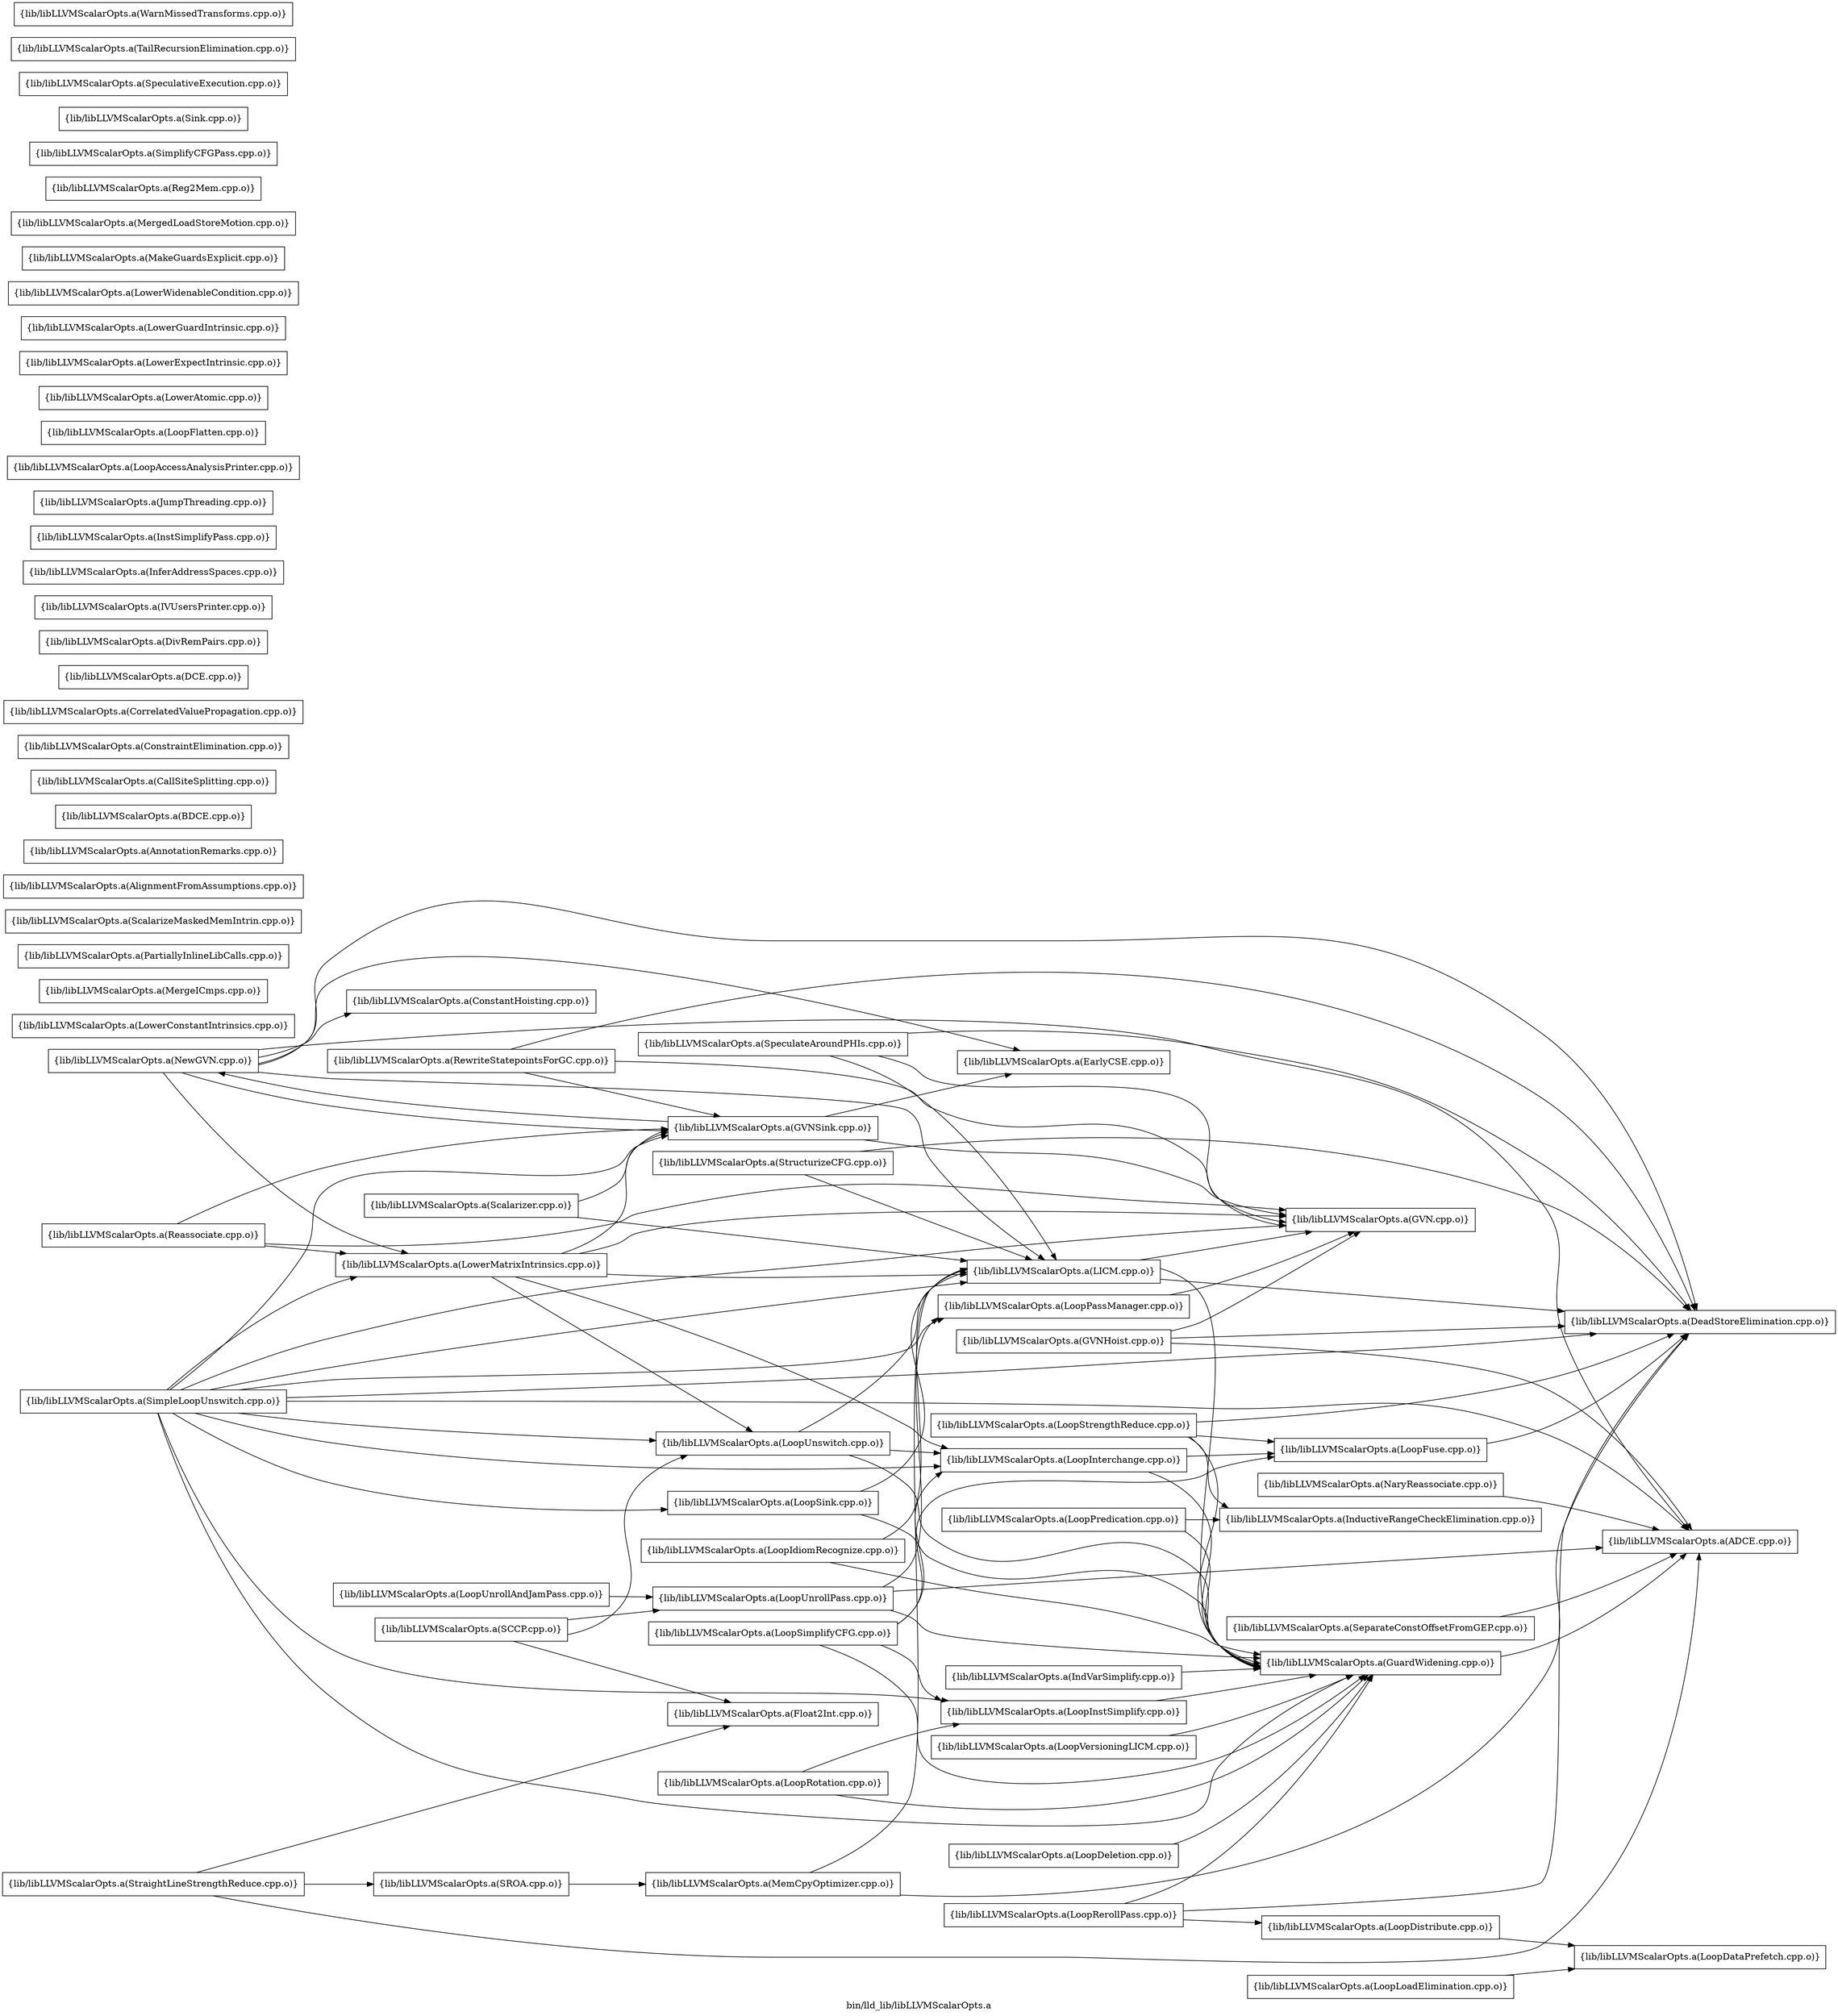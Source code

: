 digraph "bin/lld_lib/libLLVMScalarOpts.a" {
	label="bin/lld_lib/libLLVMScalarOpts.a";
	rankdir=LR;

	Node0x558e1797dfe8 [shape=record,shape=box,group=0,label="{lib/libLLVMScalarOpts.a(ConstantHoisting.cpp.o)}"];
	Node0x558e179a03b8 [shape=record,shape=box,group=0,label="{lib/libLLVMScalarOpts.a(LoopStrengthReduce.cpp.o)}"];
	Node0x558e179a03b8 -> Node0x558e17998708;
	Node0x558e179a03b8 -> Node0x558e17994018;
	Node0x558e179a03b8 -> Node0x558e17986eb8;
	Node0x558e179a03b8 -> Node0x558e1798c3b8;
	Node0x558e179850b8 [shape=record,shape=box,group=0,label="{lib/libLLVMScalarOpts.a(LowerConstantIntrinsics.cpp.o)}"];
	Node0x558e179869b8 [shape=record,shape=box,group=0,label="{lib/libLLVMScalarOpts.a(MergeICmps.cpp.o)}"];
	Node0x558e17985e28 [shape=record,shape=box,group=0,label="{lib/libLLVMScalarOpts.a(PartiallyInlineLibCalls.cpp.o)}"];
	Node0x558e179973a8 [shape=record,shape=box,group=0,label="{lib/libLLVMScalarOpts.a(ScalarizeMaskedMemIntrin.cpp.o)}"];
	Node0x558e17980ab8 [shape=record,shape=box,group=0,label="{lib/libLLVMScalarOpts.a(ADCE.cpp.o)}"];
	Node0x558e1797fd98 [shape=record,shape=box,group=0,label="{lib/libLLVMScalarOpts.a(AlignmentFromAssumptions.cpp.o)}"];
	Node0x558e179823b8 [shape=record,shape=box,group=0,label="{lib/libLLVMScalarOpts.a(AnnotationRemarks.cpp.o)}"];
	Node0x558e17981558 [shape=record,shape=box,group=0,label="{lib/libLLVMScalarOpts.a(BDCE.cpp.o)}"];
	Node0x558e17981378 [shape=record,shape=box,group=0,label="{lib/libLLVMScalarOpts.a(CallSiteSplitting.cpp.o)}"];
	Node0x558e1797de58 [shape=record,shape=box,group=0,label="{lib/libLLVMScalarOpts.a(ConstraintElimination.cpp.o)}"];
	Node0x558e17997808 [shape=record,shape=box,group=0,label="{lib/libLLVMScalarOpts.a(CorrelatedValuePropagation.cpp.o)}"];
	Node0x558e17996b88 [shape=record,shape=box,group=0,label="{lib/libLLVMScalarOpts.a(DCE.cpp.o)}"];
	Node0x558e17998708 [shape=record,shape=box,group=0,label="{lib/libLLVMScalarOpts.a(DeadStoreElimination.cpp.o)}"];
	Node0x558e17997a88 [shape=record,shape=box,group=0,label="{lib/libLLVMScalarOpts.a(DivRemPairs.cpp.o)}"];
	Node0x558e17997da8 [shape=record,shape=box,group=0,label="{lib/libLLVMScalarOpts.a(EarlyCSE.cpp.o)}"];
	Node0x558e17994928 [shape=record,shape=box,group=0,label="{lib/libLLVMScalarOpts.a(Float2Int.cpp.o)}"];
	Node0x558e17994018 [shape=record,shape=box,group=0,label="{lib/libLLVMScalarOpts.a(GuardWidening.cpp.o)}"];
	Node0x558e17994018 -> Node0x558e17980ab8;
	Node0x558e179943d8 [shape=record,shape=box,group=0,label="{lib/libLLVMScalarOpts.a(GVN.cpp.o)}"];
	Node0x558e17996318 [shape=record,shape=box,group=0,label="{lib/libLLVMScalarOpts.a(GVNHoist.cpp.o)}"];
	Node0x558e17996318 -> Node0x558e17980ab8;
	Node0x558e17996318 -> Node0x558e17998708;
	Node0x558e17996318 -> Node0x558e179943d8;
	Node0x558e179953c8 [shape=record,shape=box,group=0,label="{lib/libLLVMScalarOpts.a(GVNSink.cpp.o)}"];
	Node0x558e179953c8 -> Node0x558e17997da8;
	Node0x558e179953c8 -> Node0x558e179943d8;
	Node0x558e179953c8 -> Node0x558e17984ca8;
	Node0x558e179922b8 [shape=record,shape=box,group=0,label="{lib/libLLVMScalarOpts.a(IVUsersPrinter.cpp.o)}"];
	Node0x558e17986eb8 [shape=record,shape=box,group=0,label="{lib/libLLVMScalarOpts.a(InductiveRangeCheckElimination.cpp.o)}"];
	Node0x558e179865a8 [shape=record,shape=box,group=0,label="{lib/libLLVMScalarOpts.a(IndVarSimplify.cpp.o)}"];
	Node0x558e179865a8 -> Node0x558e17994018;
	Node0x558e17986788 [shape=record,shape=box,group=0,label="{lib/libLLVMScalarOpts.a(InferAddressSpaces.cpp.o)}"];
	Node0x558e17983808 [shape=record,shape=box,group=0,label="{lib/libLLVMScalarOpts.a(InstSimplifyPass.cpp.o)}"];
	Node0x558e179826d8 [shape=record,shape=box,group=0,label="{lib/libLLVMScalarOpts.a(JumpThreading.cpp.o)}"];
	Node0x558e179847f8 [shape=record,shape=box,group=0,label="{lib/libLLVMScalarOpts.a(LICM.cpp.o)}"];
	Node0x558e179847f8 -> Node0x558e17998708;
	Node0x558e179847f8 -> Node0x558e17994018;
	Node0x558e179847f8 -> Node0x558e179943d8;
	Node0x558e17984988 [shape=record,shape=box,group=0,label="{lib/libLLVMScalarOpts.a(LoopAccessAnalysisPrinter.cpp.o)}"];
	Node0x558e17983858 [shape=record,shape=box,group=0,label="{lib/libLLVMScalarOpts.a(LoopSink.cpp.o)}"];
	Node0x558e17983858 -> Node0x558e17994018;
	Node0x558e17983858 -> Node0x558e179847f8;
	Node0x558e1798ad88 [shape=record,shape=box,group=0,label="{lib/libLLVMScalarOpts.a(LoopDeletion.cpp.o)}"];
	Node0x558e1798ad88 -> Node0x558e17994018;
	Node0x558e1798aa68 [shape=record,shape=box,group=0,label="{lib/libLLVMScalarOpts.a(LoopDataPrefetch.cpp.o)}"];
	Node0x558e17989de8 [shape=record,shape=box,group=0,label="{lib/libLLVMScalarOpts.a(LoopDistribute.cpp.o)}"];
	Node0x558e17989de8 -> Node0x558e1798aa68;
	Node0x558e1798c3b8 [shape=record,shape=box,group=0,label="{lib/libLLVMScalarOpts.a(LoopFuse.cpp.o)}"];
	Node0x558e1798c3b8 -> Node0x558e17998708;
	Node0x558e1798b7d8 [shape=record,shape=box,group=0,label="{lib/libLLVMScalarOpts.a(LoopIdiomRecognize.cpp.o)}"];
	Node0x558e1798b7d8 -> Node0x558e17994018;
	Node0x558e1798b7d8 -> Node0x558e179847f8;
	Node0x558e1798a978 [shape=record,shape=box,group=0,label="{lib/libLLVMScalarOpts.a(LoopInstSimplify.cpp.o)}"];
	Node0x558e1798a978 -> Node0x558e17994018;
	Node0x558e17989ca8 [shape=record,shape=box,group=0,label="{lib/libLLVMScalarOpts.a(LoopInterchange.cpp.o)}"];
	Node0x558e17989ca8 -> Node0x558e17994018;
	Node0x558e17989ca8 -> Node0x558e1798c3b8;
	Node0x558e1798a478 [shape=record,shape=box,group=0,label="{lib/libLLVMScalarOpts.a(LoopFlatten.cpp.o)}"];
	Node0x558e17989898 [shape=record,shape=box,group=0,label="{lib/libLLVMScalarOpts.a(LoopLoadElimination.cpp.o)}"];
	Node0x558e17989898 -> Node0x558e1798aa68;
	Node0x558e179888f8 [shape=record,shape=box,group=0,label="{lib/libLLVMScalarOpts.a(LoopPassManager.cpp.o)}"];
	Node0x558e179888f8 -> Node0x558e179943d8;
	Node0x558e179891b8 [shape=record,shape=box,group=0,label="{lib/libLLVMScalarOpts.a(LoopPredication.cpp.o)}"];
	Node0x558e179891b8 -> Node0x558e17994018;
	Node0x558e179891b8 -> Node0x558e17986eb8;
	Node0x558e17988538 [shape=record,shape=box,group=0,label="{lib/libLLVMScalarOpts.a(LoopRerollPass.cpp.o)}"];
	Node0x558e17988538 -> Node0x558e17998708;
	Node0x558e17988538 -> Node0x558e17994018;
	Node0x558e17988538 -> Node0x558e17989de8;
	Node0x558e17987818 [shape=record,shape=box,group=0,label="{lib/libLLVMScalarOpts.a(LoopRotation.cpp.o)}"];
	Node0x558e17987818 -> Node0x558e17994018;
	Node0x558e17987818 -> Node0x558e1798a978;
	Node0x558e17990e18 [shape=record,shape=box,group=0,label="{lib/libLLVMScalarOpts.a(LoopSimplifyCFG.cpp.o)}"];
	Node0x558e17990e18 -> Node0x558e17994018;
	Node0x558e17990e18 -> Node0x558e1798c3b8;
	Node0x558e17990e18 -> Node0x558e1798a978;
	Node0x558e17990e18 -> Node0x558e17989ca8;
	Node0x558e1799fb98 [shape=record,shape=box,group=0,label="{lib/libLLVMScalarOpts.a(LoopUnrollPass.cpp.o)}"];
	Node0x558e1799fb98 -> Node0x558e17980ab8;
	Node0x558e1799fb98 -> Node0x558e17994018;
	Node0x558e1799fb98 -> Node0x558e179888f8;
	Node0x558e1799f6e8 [shape=record,shape=box,group=0,label="{lib/libLLVMScalarOpts.a(LoopUnrollAndJamPass.cpp.o)}"];
	Node0x558e1799f6e8 -> Node0x558e1799fb98;
	Node0x558e1799edd8 [shape=record,shape=box,group=0,label="{lib/libLLVMScalarOpts.a(LoopVersioningLICM.cpp.o)}"];
	Node0x558e1799edd8 -> Node0x558e17994018;
	Node0x558e1799e2e8 [shape=record,shape=box,group=0,label="{lib/libLLVMScalarOpts.a(LowerAtomic.cpp.o)}"];
	Node0x558e17985838 [shape=record,shape=box,group=0,label="{lib/libLLVMScalarOpts.a(LowerExpectIntrinsic.cpp.o)}"];
	Node0x558e17985dd8 [shape=record,shape=box,group=0,label="{lib/libLLVMScalarOpts.a(LowerGuardIntrinsic.cpp.o)}"];
	Node0x558e179865f8 [shape=record,shape=box,group=0,label="{lib/libLLVMScalarOpts.a(LowerMatrixIntrinsics.cpp.o)}"];
	Node0x558e179865f8 -> Node0x558e179943d8;
	Node0x558e179865f8 -> Node0x558e179953c8;
	Node0x558e179865f8 -> Node0x558e179847f8;
	Node0x558e179865f8 -> Node0x558e17989ca8;
	Node0x558e179865f8 -> Node0x558e1799f698;
	Node0x558e179879a8 [shape=record,shape=box,group=0,label="{lib/libLLVMScalarOpts.a(LowerWidenableCondition.cpp.o)}"];
	Node0x558e17988308 [shape=record,shape=box,group=0,label="{lib/libLLVMScalarOpts.a(MakeGuardsExplicit.cpp.o)}"];
	Node0x558e179887b8 [shape=record,shape=box,group=0,label="{lib/libLLVMScalarOpts.a(MemCpyOptimizer.cpp.o)}"];
	Node0x558e179887b8 -> Node0x558e17998708;
	Node0x558e179887b8 -> Node0x558e179847f8;
	Node0x558e179870e8 [shape=record,shape=box,group=0,label="{lib/libLLVMScalarOpts.a(MergedLoadStoreMotion.cpp.o)}"];
	Node0x558e17986f58 [shape=record,shape=box,group=0,label="{lib/libLLVMScalarOpts.a(NaryReassociate.cpp.o)}"];
	Node0x558e17986f58 -> Node0x558e17980ab8;
	Node0x558e17984ca8 [shape=record,shape=box,group=0,label="{lib/libLLVMScalarOpts.a(NewGVN.cpp.o)}"];
	Node0x558e17984ca8 -> Node0x558e17980ab8;
	Node0x558e17984ca8 -> Node0x558e1797dfe8;
	Node0x558e17984ca8 -> Node0x558e17998708;
	Node0x558e17984ca8 -> Node0x558e17997da8;
	Node0x558e17984ca8 -> Node0x558e179953c8;
	Node0x558e17984ca8 -> Node0x558e179847f8;
	Node0x558e17984ca8 -> Node0x558e179865f8;
	Node0x558e17983ee8 [shape=record,shape=box,group=0,label="{lib/libLLVMScalarOpts.a(Reassociate.cpp.o)}"];
	Node0x558e17983ee8 -> Node0x558e179943d8;
	Node0x558e17983ee8 -> Node0x558e179953c8;
	Node0x558e17983ee8 -> Node0x558e179865f8;
	Node0x558e17983c18 [shape=record,shape=box,group=0,label="{lib/libLLVMScalarOpts.a(Reg2Mem.cpp.o)}"];
	Node0x558e17984a78 [shape=record,shape=box,group=0,label="{lib/libLLVMScalarOpts.a(RewriteStatepointsForGC.cpp.o)}"];
	Node0x558e17984a78 -> Node0x558e17998708;
	Node0x558e17984a78 -> Node0x558e179943d8;
	Node0x558e17984a78 -> Node0x558e179953c8;
	Node0x558e17982958 [shape=record,shape=box,group=0,label="{lib/libLLVMScalarOpts.a(SCCP.cpp.o)}"];
	Node0x558e17982958 -> Node0x558e17994928;
	Node0x558e17982958 -> Node0x558e1799fb98;
	Node0x558e17982958 -> Node0x558e1799f698;
	Node0x558e17996e08 [shape=record,shape=box,group=0,label="{lib/libLLVMScalarOpts.a(SROA.cpp.o)}"];
	Node0x558e17996e08 -> Node0x558e179887b8;
	Node0x558e17996638 [shape=record,shape=box,group=0,label="{lib/libLLVMScalarOpts.a(Scalarizer.cpp.o)}"];
	Node0x558e17996638 -> Node0x558e179953c8;
	Node0x558e17996638 -> Node0x558e179847f8;
	Node0x558e1798bc38 [shape=record,shape=box,group=0,label="{lib/libLLVMScalarOpts.a(SeparateConstOffsetFromGEP.cpp.o)}"];
	Node0x558e1798bc38 -> Node0x558e17980ab8;
	Node0x558e1798c458 [shape=record,shape=box,group=0,label="{lib/libLLVMScalarOpts.a(SimpleLoopUnswitch.cpp.o)}"];
	Node0x558e1798c458 -> Node0x558e17980ab8;
	Node0x558e1798c458 -> Node0x558e17998708;
	Node0x558e1798c458 -> Node0x558e17994018;
	Node0x558e1798c458 -> Node0x558e179943d8;
	Node0x558e1798c458 -> Node0x558e179953c8;
	Node0x558e1798c458 -> Node0x558e179847f8;
	Node0x558e1798c458 -> Node0x558e17983858;
	Node0x558e1798c458 -> Node0x558e1798a978;
	Node0x558e1798c458 -> Node0x558e17989ca8;
	Node0x558e1798c458 -> Node0x558e179888f8;
	Node0x558e1798c458 -> Node0x558e1799f698;
	Node0x558e1798c458 -> Node0x558e179865f8;
	Node0x558e1798b8c8 [shape=record,shape=box,group=0,label="{lib/libLLVMScalarOpts.a(SimplifyCFGPass.cpp.o)}"];
	Node0x558e1798aa18 [shape=record,shape=box,group=0,label="{lib/libLLVMScalarOpts.a(Sink.cpp.o)}"];
	Node0x558e17989cf8 [shape=record,shape=box,group=0,label="{lib/libLLVMScalarOpts.a(SpeculativeExecution.cpp.o)}"];
	Node0x558e1798a4c8 [shape=record,shape=box,group=0,label="{lib/libLLVMScalarOpts.a(SpeculateAroundPHIs.cpp.o)}"];
	Node0x558e1798a4c8 -> Node0x558e17998708;
	Node0x558e1798a4c8 -> Node0x558e179943d8;
	Node0x558e1798a4c8 -> Node0x558e179847f8;
	Node0x558e179898e8 [shape=record,shape=box,group=0,label="{lib/libLLVMScalarOpts.a(StraightLineStrengthReduce.cpp.o)}"];
	Node0x558e179898e8 -> Node0x558e17980ab8;
	Node0x558e179898e8 -> Node0x558e17994928;
	Node0x558e179898e8 -> Node0x558e17996e08;
	Node0x558e17988948 [shape=record,shape=box,group=0,label="{lib/libLLVMScalarOpts.a(StructurizeCFG.cpp.o)}"];
	Node0x558e17988948 -> Node0x558e17998708;
	Node0x558e17988948 -> Node0x558e179847f8;
	Node0x558e17990648 [shape=record,shape=box,group=0,label="{lib/libLLVMScalarOpts.a(TailRecursionElimination.cpp.o)}"];
	Node0x558e179912c8 [shape=record,shape=box,group=0,label="{lib/libLLVMScalarOpts.a(WarnMissedTransforms.cpp.o)}"];
	Node0x558e1799f698 [shape=record,shape=box,group=0,label="{lib/libLLVMScalarOpts.a(LoopUnswitch.cpp.o)}"];
	Node0x558e1799f698 -> Node0x558e17994018;
	Node0x558e1799f698 -> Node0x558e179847f8;
	Node0x558e1799f698 -> Node0x558e17989ca8;
}
